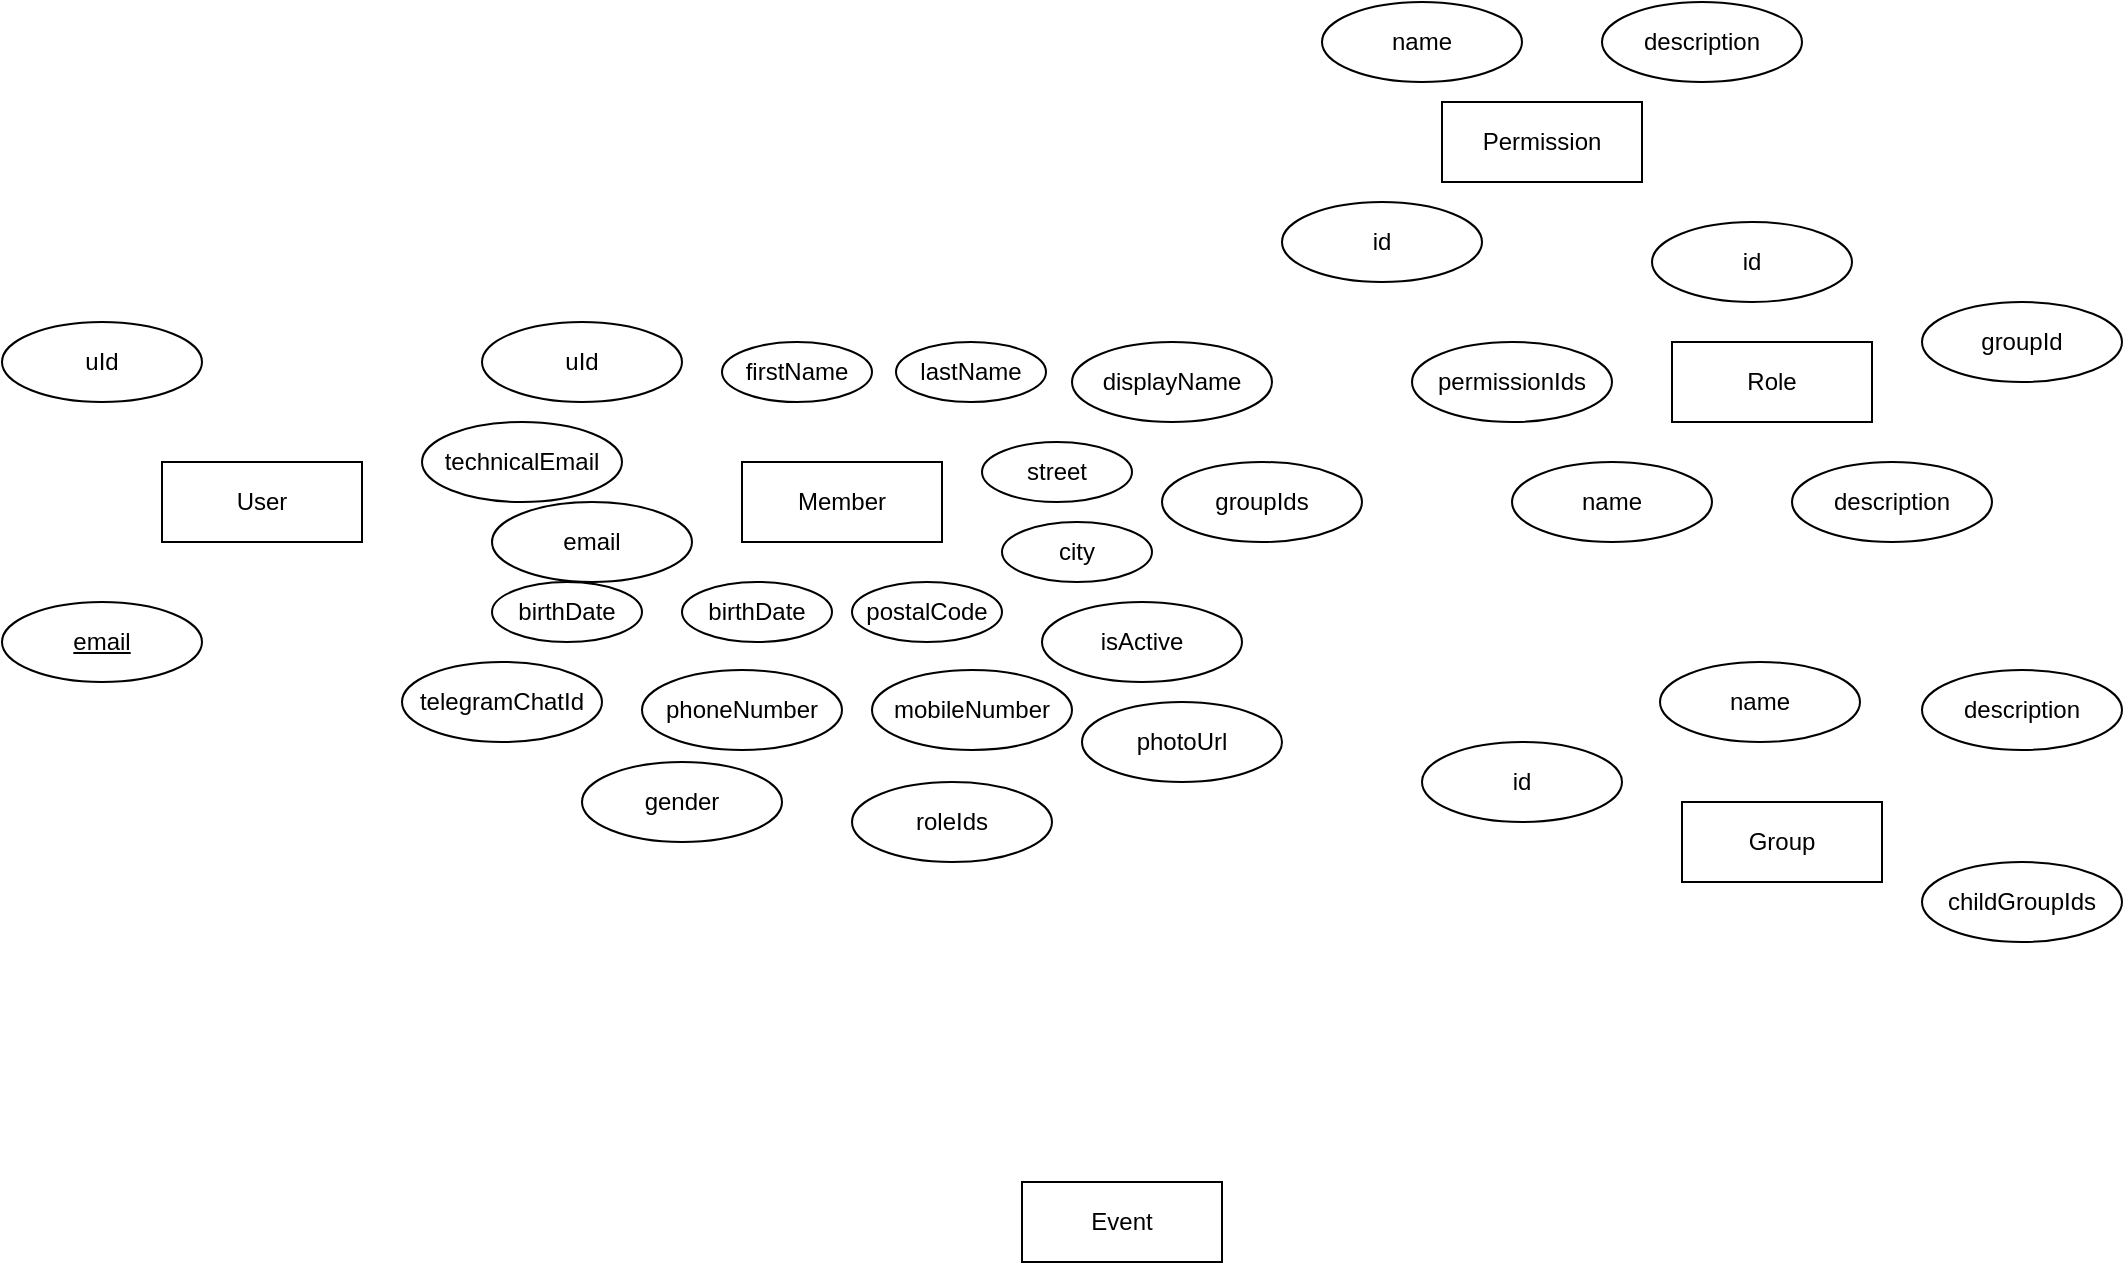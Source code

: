 <mxfile version="14.3.0" type="github">
  <diagram id="R2lEEEUBdFMjLlhIrx00" name="Page-1">
    <mxGraphModel dx="1260" dy="797" grid="1" gridSize="10" guides="1" tooltips="1" connect="1" arrows="1" fold="1" page="1" pageScale="1" pageWidth="1169" pageHeight="827" math="0" shadow="0" extFonts="Permanent Marker^https://fonts.googleapis.com/css?family=Permanent+Marker">
      <root>
        <mxCell id="0" />
        <mxCell id="1" parent="0" />
        <mxCell id="Y8yPPuU184hUhB0sjw1A-1" value="User&lt;br&gt;" style="whiteSpace=wrap;html=1;align=center;" vertex="1" parent="1">
          <mxGeometry x="180" y="270" width="100" height="40" as="geometry" />
        </mxCell>
        <mxCell id="Y8yPPuU184hUhB0sjw1A-7" value="&lt;u&gt;email&lt;/u&gt;" style="ellipse;whiteSpace=wrap;html=1;align=center;" vertex="1" parent="1">
          <mxGeometry x="100" y="340" width="100" height="40" as="geometry" />
        </mxCell>
        <mxCell id="Y8yPPuU184hUhB0sjw1A-9" value="uId" style="ellipse;whiteSpace=wrap;html=1;align=center;" vertex="1" parent="1">
          <mxGeometry x="100" y="200" width="100" height="40" as="geometry" />
        </mxCell>
        <mxCell id="Y8yPPuU184hUhB0sjw1A-10" value="Member" style="whiteSpace=wrap;html=1;align=center;" vertex="1" parent="1">
          <mxGeometry x="470" y="270" width="100" height="40" as="geometry" />
        </mxCell>
        <mxCell id="Y8yPPuU184hUhB0sjw1A-11" value="uId" style="ellipse;whiteSpace=wrap;html=1;align=center;" vertex="1" parent="1">
          <mxGeometry x="340" y="200" width="100" height="40" as="geometry" />
        </mxCell>
        <mxCell id="Y8yPPuU184hUhB0sjw1A-12" value="firstName" style="ellipse;whiteSpace=wrap;html=1;align=center;" vertex="1" parent="1">
          <mxGeometry x="460" y="210" width="75" height="30" as="geometry" />
        </mxCell>
        <mxCell id="Y8yPPuU184hUhB0sjw1A-14" value="lastName" style="ellipse;whiteSpace=wrap;html=1;align=center;" vertex="1" parent="1">
          <mxGeometry x="547" y="210" width="75" height="30" as="geometry" />
        </mxCell>
        <mxCell id="Y8yPPuU184hUhB0sjw1A-15" value="street" style="ellipse;whiteSpace=wrap;html=1;align=center;" vertex="1" parent="1">
          <mxGeometry x="590" y="260" width="75" height="30" as="geometry" />
        </mxCell>
        <mxCell id="Y8yPPuU184hUhB0sjw1A-16" value="city" style="ellipse;whiteSpace=wrap;html=1;align=center;" vertex="1" parent="1">
          <mxGeometry x="600" y="300" width="75" height="30" as="geometry" />
        </mxCell>
        <mxCell id="Y8yPPuU184hUhB0sjw1A-17" value="postalCode" style="ellipse;whiteSpace=wrap;html=1;align=center;" vertex="1" parent="1">
          <mxGeometry x="525" y="330" width="75" height="30" as="geometry" />
        </mxCell>
        <mxCell id="Y8yPPuU184hUhB0sjw1A-18" value="birthDate" style="ellipse;whiteSpace=wrap;html=1;align=center;" vertex="1" parent="1">
          <mxGeometry x="440" y="330" width="75" height="30" as="geometry" />
        </mxCell>
        <mxCell id="Y8yPPuU184hUhB0sjw1A-19" value="birthDate" style="ellipse;whiteSpace=wrap;html=1;align=center;" vertex="1" parent="1">
          <mxGeometry x="345" y="330" width="75" height="30" as="geometry" />
        </mxCell>
        <mxCell id="Y8yPPuU184hUhB0sjw1A-20" value="technicalEmail" style="ellipse;whiteSpace=wrap;html=1;align=center;" vertex="1" parent="1">
          <mxGeometry x="310" y="250" width="100" height="40" as="geometry" />
        </mxCell>
        <mxCell id="Y8yPPuU184hUhB0sjw1A-21" value="email" style="ellipse;whiteSpace=wrap;html=1;align=center;" vertex="1" parent="1">
          <mxGeometry x="345" y="290" width="100" height="40" as="geometry" />
        </mxCell>
        <mxCell id="Y8yPPuU184hUhB0sjw1A-22" value="phoneNumber" style="ellipse;whiteSpace=wrap;html=1;align=center;" vertex="1" parent="1">
          <mxGeometry x="420" y="374" width="100" height="40" as="geometry" />
        </mxCell>
        <mxCell id="Y8yPPuU184hUhB0sjw1A-23" value="mobileNumber" style="ellipse;whiteSpace=wrap;html=1;align=center;" vertex="1" parent="1">
          <mxGeometry x="535" y="374" width="100" height="40" as="geometry" />
        </mxCell>
        <mxCell id="Y8yPPuU184hUhB0sjw1A-24" value="isActive" style="ellipse;whiteSpace=wrap;html=1;align=center;" vertex="1" parent="1">
          <mxGeometry x="620" y="340" width="100" height="40" as="geometry" />
        </mxCell>
        <mxCell id="Y8yPPuU184hUhB0sjw1A-25" value="telegramChatId" style="ellipse;whiteSpace=wrap;html=1;align=center;" vertex="1" parent="1">
          <mxGeometry x="300" y="370" width="100" height="40" as="geometry" />
        </mxCell>
        <mxCell id="Y8yPPuU184hUhB0sjw1A-26" value="displayName" style="ellipse;whiteSpace=wrap;html=1;align=center;" vertex="1" parent="1">
          <mxGeometry x="635" y="210" width="100" height="40" as="geometry" />
        </mxCell>
        <mxCell id="Y8yPPuU184hUhB0sjw1A-27" value="photoUrl" style="ellipse;whiteSpace=wrap;html=1;align=center;" vertex="1" parent="1">
          <mxGeometry x="640" y="390" width="100" height="40" as="geometry" />
        </mxCell>
        <mxCell id="Y8yPPuU184hUhB0sjw1A-28" value="gender" style="ellipse;whiteSpace=wrap;html=1;align=center;" vertex="1" parent="1">
          <mxGeometry x="390" y="420" width="100" height="40" as="geometry" />
        </mxCell>
        <mxCell id="Y8yPPuU184hUhB0sjw1A-31" value="Permission" style="whiteSpace=wrap;html=1;align=center;" vertex="1" parent="1">
          <mxGeometry x="820" y="90" width="100" height="40" as="geometry" />
        </mxCell>
        <mxCell id="Y8yPPuU184hUhB0sjw1A-32" value="name&lt;br&gt;" style="ellipse;whiteSpace=wrap;html=1;align=center;" vertex="1" parent="1">
          <mxGeometry x="760" y="40" width="100" height="40" as="geometry" />
        </mxCell>
        <mxCell id="Y8yPPuU184hUhB0sjw1A-33" value="description" style="ellipse;whiteSpace=wrap;html=1;align=center;" vertex="1" parent="1">
          <mxGeometry x="900" y="40" width="100" height="40" as="geometry" />
        </mxCell>
        <mxCell id="Y8yPPuU184hUhB0sjw1A-34" value="id&lt;br&gt;" style="ellipse;whiteSpace=wrap;html=1;align=center;" vertex="1" parent="1">
          <mxGeometry x="740" y="140" width="100" height="40" as="geometry" />
        </mxCell>
        <mxCell id="Y8yPPuU184hUhB0sjw1A-35" value="Role" style="whiteSpace=wrap;html=1;align=center;" vertex="1" parent="1">
          <mxGeometry x="935" y="210" width="100" height="40" as="geometry" />
        </mxCell>
        <mxCell id="Y8yPPuU184hUhB0sjw1A-36" value="permissionIds" style="ellipse;whiteSpace=wrap;html=1;align=center;" vertex="1" parent="1">
          <mxGeometry x="805" y="210" width="100" height="40" as="geometry" />
        </mxCell>
        <mxCell id="Y8yPPuU184hUhB0sjw1A-37" value="id&lt;br&gt;" style="ellipse;whiteSpace=wrap;html=1;align=center;" vertex="1" parent="1">
          <mxGeometry x="925" y="150" width="100" height="40" as="geometry" />
        </mxCell>
        <mxCell id="Y8yPPuU184hUhB0sjw1A-38" value="name&lt;br&gt;" style="ellipse;whiteSpace=wrap;html=1;align=center;" vertex="1" parent="1">
          <mxGeometry x="855" y="270" width="100" height="40" as="geometry" />
        </mxCell>
        <mxCell id="Y8yPPuU184hUhB0sjw1A-39" value="description" style="ellipse;whiteSpace=wrap;html=1;align=center;" vertex="1" parent="1">
          <mxGeometry x="995" y="270" width="100" height="40" as="geometry" />
        </mxCell>
        <mxCell id="Y8yPPuU184hUhB0sjw1A-40" value="roleIds" style="ellipse;whiteSpace=wrap;html=1;align=center;" vertex="1" parent="1">
          <mxGeometry x="525" y="430" width="100" height="40" as="geometry" />
        </mxCell>
        <mxCell id="Y8yPPuU184hUhB0sjw1A-49" value="" style="edgeStyle=orthogonalEdgeStyle;rounded=0;orthogonalLoop=1;jettySize=auto;html=1;entryX=0.5;entryY=1;entryDx=0;entryDy=0;entryPerimeter=0;" edge="1" parent="1" source="Y8yPPuU184hUhB0sjw1A-45">
          <mxGeometry relative="1" as="geometry">
            <mxPoint x="445" y="626.0" as="targetPoint" />
          </mxGeometry>
        </mxCell>
        <mxCell id="Y8yPPuU184hUhB0sjw1A-50" value="Group" style="whiteSpace=wrap;html=1;align=center;" vertex="1" parent="1">
          <mxGeometry x="940" y="440" width="100" height="40" as="geometry" />
        </mxCell>
        <mxCell id="Y8yPPuU184hUhB0sjw1A-51" value="id&lt;br&gt;" style="ellipse;whiteSpace=wrap;html=1;align=center;" vertex="1" parent="1">
          <mxGeometry x="810" y="410" width="100" height="40" as="geometry" />
        </mxCell>
        <mxCell id="Y8yPPuU184hUhB0sjw1A-52" value="name&lt;br&gt;" style="ellipse;whiteSpace=wrap;html=1;align=center;" vertex="1" parent="1">
          <mxGeometry x="929" y="370" width="100" height="40" as="geometry" />
        </mxCell>
        <mxCell id="Y8yPPuU184hUhB0sjw1A-53" value="description" style="ellipse;whiteSpace=wrap;html=1;align=center;" vertex="1" parent="1">
          <mxGeometry x="1060" y="374" width="100" height="40" as="geometry" />
        </mxCell>
        <mxCell id="Y8yPPuU184hUhB0sjw1A-54" value="groupIds" style="ellipse;whiteSpace=wrap;html=1;align=center;" vertex="1" parent="1">
          <mxGeometry x="680" y="270" width="100" height="40" as="geometry" />
        </mxCell>
        <mxCell id="Y8yPPuU184hUhB0sjw1A-58" value="groupId" style="ellipse;whiteSpace=wrap;html=1;align=center;" vertex="1" parent="1">
          <mxGeometry x="1060" y="190" width="100" height="40" as="geometry" />
        </mxCell>
        <mxCell id="Y8yPPuU184hUhB0sjw1A-59" value="childGroupIds" style="ellipse;whiteSpace=wrap;html=1;align=center;" vertex="1" parent="1">
          <mxGeometry x="1060" y="470" width="100" height="40" as="geometry" />
        </mxCell>
        <mxCell id="Y8yPPuU184hUhB0sjw1A-60" value="Event" style="whiteSpace=wrap;html=1;align=center;" vertex="1" parent="1">
          <mxGeometry x="610" y="630" width="100" height="40" as="geometry" />
        </mxCell>
      </root>
    </mxGraphModel>
  </diagram>
</mxfile>
